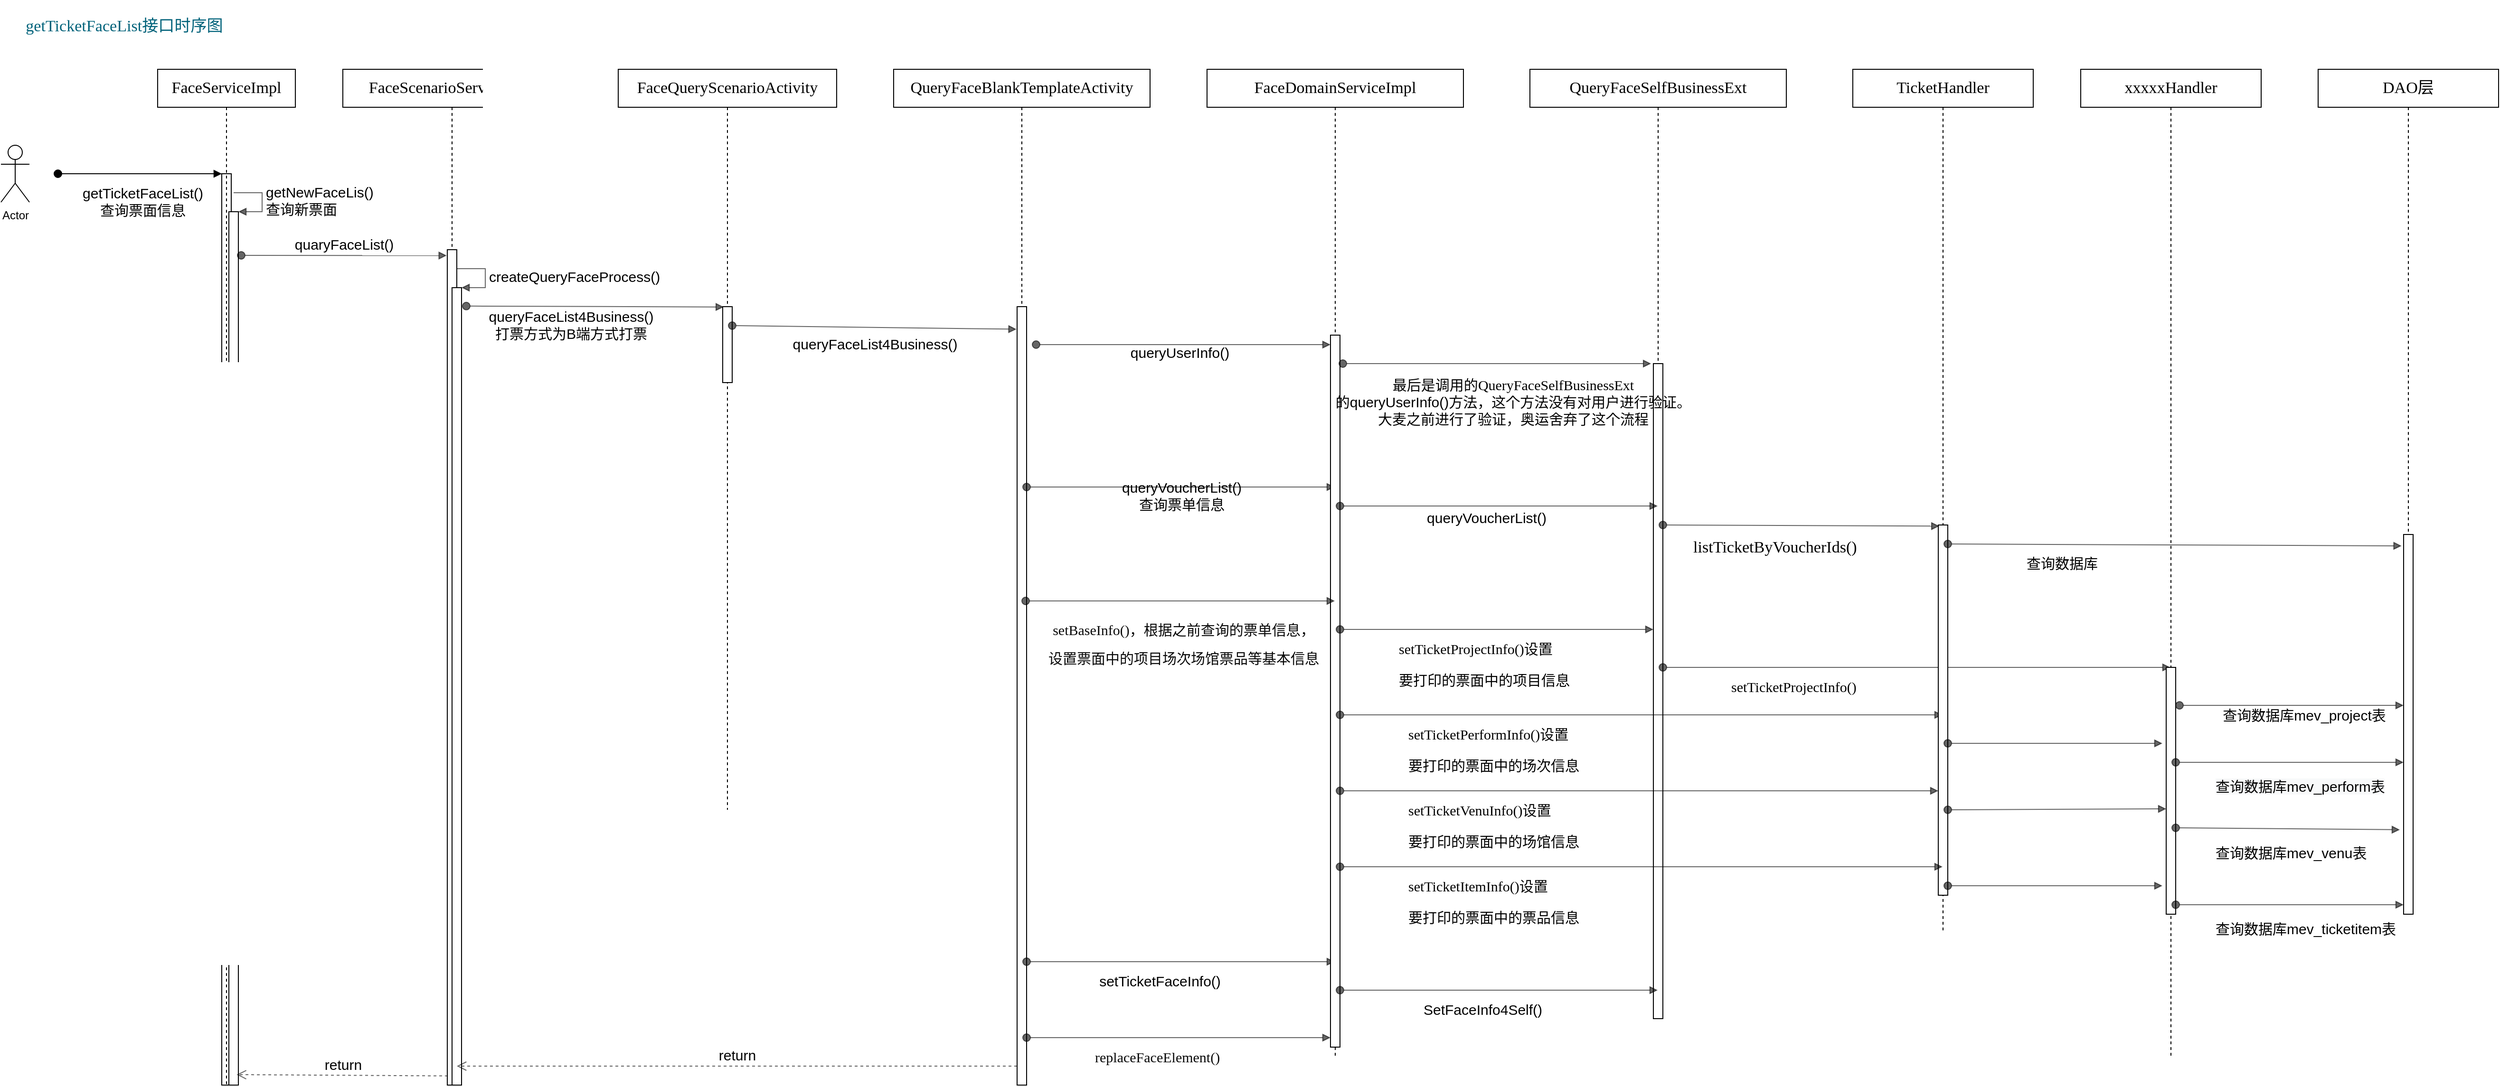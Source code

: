 <mxfile version="14.7.9" type="github">
  <diagram name="Page-1" id="13e1069c-82ec-6db2-03f1-153e76fe0fe0">
    <mxGraphModel dx="2703" dy="1506" grid="1" gridSize="10" guides="1" tooltips="1" connect="1" arrows="1" fold="1" page="1" pageScale="1" pageWidth="1100" pageHeight="850" background="none" math="0" shadow="0">
      <root>
        <mxCell id="0" />
        <mxCell id="1" parent="0" />
        <mxCell id="PlOKgYoFAGByWT701_zQ-2" value="Actor" style="shape=umlActor;verticalLabelPosition=bottom;verticalAlign=top;html=1;" vertex="1" parent="1">
          <mxGeometry x="20" y="170" width="30" height="60" as="geometry" />
        </mxCell>
        <mxCell id="PlOKgYoFAGByWT701_zQ-3" value="" style="html=1;points=[];perimeter=orthogonalPerimeter;" vertex="1" parent="1">
          <mxGeometry x="252.5" y="200" width="10" height="960" as="geometry" />
        </mxCell>
        <mxCell id="PlOKgYoFAGByWT701_zQ-4" value="&lt;font style=&quot;font-size: 15px&quot;&gt;getTicketFaceList()&lt;br&gt;查询票面信息&lt;/font&gt;" style="html=1;verticalAlign=bottom;startArrow=oval;endArrow=block;startSize=8;" edge="1" target="PlOKgYoFAGByWT701_zQ-3" parent="1">
          <mxGeometry x="0.043" y="-50" relative="1" as="geometry">
            <mxPoint x="80" y="200" as="sourcePoint" />
            <mxPoint x="-1" as="offset" />
          </mxGeometry>
        </mxCell>
        <mxCell id="PlOKgYoFAGByWT701_zQ-8" value="&lt;pre style=&quot;background-color: rgb(255 , 255 , 255) ; color: rgb(8 , 8 , 8) ; font-family: &amp;#34;jetbrains mono&amp;#34; ; font-size: 12.8pt&quot;&gt;&lt;pre style=&quot;font-family: &amp;#34;jetbrains mono&amp;#34; ; font-size: 12.8pt&quot;&gt;&lt;pre style=&quot;font-size: 12.8pt ; font-family: &amp;#34;jetbrains mono&amp;#34;&quot;&gt;&lt;span style=&quot;color: rgb(0 , 0 , 0)&quot;&gt;FaceServiceImpl&lt;/span&gt;&lt;/pre&gt;&lt;/pre&gt;&lt;/pre&gt;" style="shape=umlLifeline;perimeter=lifelinePerimeter;whiteSpace=wrap;html=1;container=1;collapsible=0;recursiveResize=0;outlineConnect=0;" vertex="1" parent="1">
          <mxGeometry x="185" y="90" width="145" height="1070" as="geometry" />
        </mxCell>
        <mxCell id="PlOKgYoFAGByWT701_zQ-22" value="" style="html=1;points=[];perimeter=orthogonalPerimeter;" vertex="1" parent="PlOKgYoFAGByWT701_zQ-8">
          <mxGeometry x="75" y="150" width="10" height="920" as="geometry" />
        </mxCell>
        <mxCell id="PlOKgYoFAGByWT701_zQ-23" value="&lt;font style=&quot;font-size: 15px&quot;&gt;getNewFaceLis()&lt;br&gt;查询新票面&lt;/font&gt;" style="edgeStyle=orthogonalEdgeStyle;html=1;align=left;spacingLeft=2;endArrow=block;rounded=0;entryX=1;entryY=0;labelBackgroundColor=none;opacity=60;" edge="1" target="PlOKgYoFAGByWT701_zQ-22" parent="PlOKgYoFAGByWT701_zQ-8">
          <mxGeometry relative="1" as="geometry">
            <mxPoint x="80" y="130" as="sourcePoint" />
            <Array as="points">
              <mxPoint x="110" y="130" />
            </Array>
          </mxGeometry>
        </mxCell>
        <mxCell id="PlOKgYoFAGByWT701_zQ-9" value="&lt;pre style=&quot;background-color: #ffffff ; color: #080808 ; font-family: &amp;#34;jetbrains mono&amp;#34; ; font-size: 12.8pt&quot;&gt;&lt;pre style=&quot;font-family: &amp;#34;jetbrains mono&amp;#34; ; font-size: 12.8pt&quot;&gt;&lt;pre style=&quot;font-family: &amp;#34;jetbrains mono&amp;#34; ; font-size: 12.8pt&quot;&gt;&lt;span style=&quot;color: rgb(0 , 0 , 0)&quot;&gt;FaceScenarioServiceImpl&lt;/span&gt;&lt;/pre&gt;&lt;/pre&gt;&lt;/pre&gt;" style="shape=umlLifeline;perimeter=lifelinePerimeter;whiteSpace=wrap;html=1;container=1;collapsible=0;recursiveResize=0;outlineConnect=0;" vertex="1" parent="1">
          <mxGeometry x="380" y="90" width="230" height="1070" as="geometry" />
        </mxCell>
        <mxCell id="PlOKgYoFAGByWT701_zQ-14" value="" style="html=1;points=[];perimeter=orthogonalPerimeter;" vertex="1" parent="PlOKgYoFAGByWT701_zQ-9">
          <mxGeometry x="110" y="190" width="10" height="880" as="geometry" />
        </mxCell>
        <mxCell id="PlOKgYoFAGByWT701_zQ-29" value="" style="html=1;points=[];perimeter=orthogonalPerimeter;" vertex="1" parent="PlOKgYoFAGByWT701_zQ-9">
          <mxGeometry x="115" y="230" width="10" height="840" as="geometry" />
        </mxCell>
        <mxCell id="PlOKgYoFAGByWT701_zQ-30" value="&lt;font style=&quot;font-size: 15px&quot;&gt;createQueryFaceProcess()&lt;/font&gt;" style="edgeStyle=orthogonalEdgeStyle;html=1;align=left;spacingLeft=2;endArrow=block;rounded=0;entryX=1;entryY=0;labelBackgroundColor=none;opacity=60;" edge="1" target="PlOKgYoFAGByWT701_zQ-29" parent="PlOKgYoFAGByWT701_zQ-9">
          <mxGeometry relative="1" as="geometry">
            <mxPoint x="120" y="210" as="sourcePoint" />
            <Array as="points">
              <mxPoint x="150" y="210" />
            </Array>
          </mxGeometry>
        </mxCell>
        <mxCell id="PlOKgYoFAGByWT701_zQ-32" value="&lt;font style=&quot;font-size: 15px&quot;&gt;queryFaceList4Business()&lt;br&gt;打票方式为B端方式打票&lt;br&gt;&lt;/font&gt;" style="html=1;verticalAlign=bottom;startArrow=oval;startFill=1;endArrow=block;startSize=8;labelBackgroundColor=none;opacity=60;entryX=0.483;entryY=0.321;entryDx=0;entryDy=0;entryPerimeter=0;" edge="1" parent="PlOKgYoFAGByWT701_zQ-9" target="PlOKgYoFAGByWT701_zQ-11">
          <mxGeometry x="-0.187" y="-40" width="60" relative="1" as="geometry">
            <mxPoint x="130" y="249.41" as="sourcePoint" />
            <mxPoint x="190" y="249.41" as="targetPoint" />
            <mxPoint as="offset" />
          </mxGeometry>
        </mxCell>
        <mxCell id="PlOKgYoFAGByWT701_zQ-10" value="&lt;pre style=&quot;background-color: #ffffff ; color: #080808 ; font-family: &amp;#34;jetbrains mono&amp;#34; ; font-size: 12.8pt&quot;&gt;&lt;pre style=&quot;font-family: &amp;#34;jetbrains mono&amp;#34; ; font-size: 12.8pt&quot;&gt;&lt;span style=&quot;color: #000000&quot;&gt;QueryFaceBlankTemplateActivity&lt;/span&gt;&lt;/pre&gt;&lt;/pre&gt;" style="shape=umlLifeline;perimeter=lifelinePerimeter;whiteSpace=wrap;html=1;container=1;collapsible=0;recursiveResize=0;outlineConnect=0;" vertex="1" parent="1">
          <mxGeometry x="960" y="90" width="270" height="1070" as="geometry" />
        </mxCell>
        <mxCell id="PlOKgYoFAGByWT701_zQ-20" value="" style="html=1;points=[];perimeter=orthogonalPerimeter;" vertex="1" parent="PlOKgYoFAGByWT701_zQ-10">
          <mxGeometry x="130" y="250" width="10" height="820" as="geometry" />
        </mxCell>
        <mxCell id="PlOKgYoFAGByWT701_zQ-50" value="&lt;font style=&quot;font-size: 15px&quot;&gt;queryVoucherList()&lt;br&gt;&lt;/font&gt;&lt;span style=&quot;font-size: 15px&quot;&gt;查询票单信息&lt;/span&gt;" style="html=1;verticalAlign=bottom;startArrow=oval;startFill=1;endArrow=block;startSize=8;labelBackgroundColor=none;opacity=60;" edge="1" parent="PlOKgYoFAGByWT701_zQ-10" target="PlOKgYoFAGByWT701_zQ-39">
          <mxGeometry x="0.001" y="-30" width="60" relative="1" as="geometry">
            <mxPoint x="140" y="440" as="sourcePoint" />
            <mxPoint x="200" y="440" as="targetPoint" />
            <mxPoint as="offset" />
          </mxGeometry>
        </mxCell>
        <mxCell id="PlOKgYoFAGByWT701_zQ-98" value="" style="html=1;verticalAlign=bottom;startArrow=oval;startFill=1;endArrow=block;startSize=8;labelBackgroundColor=none;fontSize=15;fontColor=#000000;opacity=60;" edge="1" parent="PlOKgYoFAGByWT701_zQ-10" target="PlOKgYoFAGByWT701_zQ-39">
          <mxGeometry width="60" relative="1" as="geometry">
            <mxPoint x="140" y="940" as="sourcePoint" />
            <mxPoint x="210" y="940" as="targetPoint" />
          </mxGeometry>
        </mxCell>
        <mxCell id="PlOKgYoFAGByWT701_zQ-105" value="return" style="html=1;verticalAlign=bottom;endArrow=open;dashed=1;endSize=8;labelBackgroundColor=none;fontSize=15;fontColor=#000000;opacity=60;" edge="1" parent="PlOKgYoFAGByWT701_zQ-10">
          <mxGeometry relative="1" as="geometry">
            <mxPoint x="130" y="1050" as="sourcePoint" />
            <mxPoint x="-460" y="1050" as="targetPoint" />
          </mxGeometry>
        </mxCell>
        <mxCell id="PlOKgYoFAGByWT701_zQ-12" value="&lt;pre style=&quot;background-color: #ffffff ; color: #080808 ; font-family: &amp;#34;jetbrains mono&amp;#34; ; font-size: 12.8pt&quot;&gt;&lt;span style=&quot;color: #00627a&quot;&gt;getTicketFaceList接口时序图&lt;/span&gt;&lt;/pre&gt;" style="text;html=1;strokeColor=none;fillColor=none;align=center;verticalAlign=middle;whiteSpace=wrap;rounded=0;" vertex="1" parent="1">
          <mxGeometry x="20" y="30" width="260" height="30" as="geometry" />
        </mxCell>
        <mxCell id="PlOKgYoFAGByWT701_zQ-27" value="&lt;font style=&quot;font-size: 15px&quot;&gt;quaryFaceList()&lt;/font&gt;" style="html=1;verticalAlign=bottom;startArrow=oval;startFill=1;endArrow=block;startSize=8;labelBackgroundColor=none;opacity=60;entryX=-0.065;entryY=0.007;entryDx=0;entryDy=0;entryPerimeter=0;" edge="1" parent="1" target="PlOKgYoFAGByWT701_zQ-14">
          <mxGeometry width="60" relative="1" as="geometry">
            <mxPoint x="273" y="286" as="sourcePoint" />
            <mxPoint x="480" y="280" as="targetPoint" />
          </mxGeometry>
        </mxCell>
        <mxCell id="PlOKgYoFAGByWT701_zQ-11" value="&lt;pre style=&quot;background-color: #ffffff ; color: #080808 ; font-family: &amp;#34;jetbrains mono&amp;#34; ; font-size: 12.8pt&quot;&gt;&lt;pre style=&quot;font-family: &amp;#34;jetbrains mono&amp;#34; ; font-size: 12.8pt&quot;&gt;&lt;span style=&quot;color: #000000&quot;&gt;FaceQueryScenarioActivity&lt;/span&gt;&lt;/pre&gt;&lt;/pre&gt;" style="shape=umlLifeline;perimeter=lifelinePerimeter;whiteSpace=wrap;html=1;container=1;collapsible=0;recursiveResize=0;outlineConnect=0;" vertex="1" parent="1">
          <mxGeometry x="670" y="90" width="230" height="780" as="geometry" />
        </mxCell>
        <mxCell id="PlOKgYoFAGByWT701_zQ-18" value="" style="html=1;points=[];perimeter=orthogonalPerimeter;" vertex="1" parent="PlOKgYoFAGByWT701_zQ-11">
          <mxGeometry x="110" y="250" width="10" height="80" as="geometry" />
        </mxCell>
        <mxCell id="PlOKgYoFAGByWT701_zQ-33" value="&lt;span style=&quot;font-size: 15px&quot;&gt;queryFaceList4Business()&lt;/span&gt;&lt;br style=&quot;font-size: 15px&quot;&gt;" style="html=1;verticalAlign=bottom;startArrow=oval;startFill=1;endArrow=block;startSize=8;labelBackgroundColor=none;opacity=60;entryX=-0.065;entryY=0.029;entryDx=0;entryDy=0;entryPerimeter=0;" edge="1" parent="PlOKgYoFAGByWT701_zQ-11" target="PlOKgYoFAGByWT701_zQ-20">
          <mxGeometry x="0.004" y="-29" width="60" relative="1" as="geometry">
            <mxPoint x="120" y="270" as="sourcePoint" />
            <mxPoint x="180" y="270" as="targetPoint" />
            <mxPoint as="offset" />
          </mxGeometry>
        </mxCell>
        <mxCell id="PlOKgYoFAGByWT701_zQ-34" value="&lt;pre style=&quot;background-color: #ffffff ; color: #080808 ; font-family: &amp;#34;jetbrains mono&amp;#34; ; font-size: 12.8pt&quot;&gt;&lt;pre style=&quot;font-family: &amp;#34;jetbrains mono&amp;#34; ; font-size: 12.8pt&quot;&gt;&lt;pre style=&quot;font-family: &amp;#34;jetbrains mono&amp;#34; ; font-size: 12.8pt&quot;&gt;&lt;span style=&quot;color: #000000&quot;&gt;QueryFaceSelfBusinessExt&lt;/span&gt;&lt;/pre&gt;&lt;/pre&gt;&lt;/pre&gt;" style="shape=umlLifeline;perimeter=lifelinePerimeter;whiteSpace=wrap;html=1;container=1;collapsible=0;recursiveResize=0;outlineConnect=0;" vertex="1" parent="1">
          <mxGeometry x="1630" y="90" width="270" height="1000" as="geometry" />
        </mxCell>
        <mxCell id="PlOKgYoFAGByWT701_zQ-35" value="" style="html=1;points=[];perimeter=orthogonalPerimeter;" vertex="1" parent="PlOKgYoFAGByWT701_zQ-34">
          <mxGeometry x="130" y="310" width="10" height="690" as="geometry" />
        </mxCell>
        <mxCell id="PlOKgYoFAGByWT701_zQ-78" value="" style="html=1;verticalAlign=bottom;startArrow=oval;startFill=1;endArrow=block;startSize=8;labelBackgroundColor=none;opacity=60;" edge="1" parent="PlOKgYoFAGByWT701_zQ-34" target="PlOKgYoFAGByWT701_zQ-76">
          <mxGeometry width="60" relative="1" as="geometry">
            <mxPoint x="140" y="630" as="sourcePoint" />
            <mxPoint x="200" y="630" as="targetPoint" />
          </mxGeometry>
        </mxCell>
        <mxCell id="PlOKgYoFAGByWT701_zQ-39" value="&lt;pre style=&quot;background-color: #ffffff ; color: #080808 ; font-family: &amp;quot;jetbrains mono&amp;quot; ; font-size: 12.8pt&quot;&gt;&lt;span style=&quot;color: #000000&quot;&gt;FaceDomainServiceImpl&lt;/span&gt;&lt;/pre&gt;" style="shape=umlLifeline;perimeter=lifelinePerimeter;whiteSpace=wrap;html=1;container=1;collapsible=0;recursiveResize=0;outlineConnect=0;" vertex="1" parent="1">
          <mxGeometry x="1290" y="90" width="270" height="1040" as="geometry" />
        </mxCell>
        <mxCell id="PlOKgYoFAGByWT701_zQ-40" value="" style="html=1;points=[];perimeter=orthogonalPerimeter;" vertex="1" parent="PlOKgYoFAGByWT701_zQ-39">
          <mxGeometry x="130" y="280" width="10" height="750" as="geometry" />
        </mxCell>
        <mxCell id="PlOKgYoFAGByWT701_zQ-52" value="" style="html=1;verticalAlign=bottom;startArrow=oval;startFill=1;endArrow=block;startSize=8;labelBackgroundColor=none;opacity=60;" edge="1" parent="PlOKgYoFAGByWT701_zQ-39" target="PlOKgYoFAGByWT701_zQ-34">
          <mxGeometry width="60" relative="1" as="geometry">
            <mxPoint x="140" y="460" as="sourcePoint" />
            <mxPoint x="200" y="460" as="targetPoint" />
          </mxGeometry>
        </mxCell>
        <mxCell id="PlOKgYoFAGByWT701_zQ-53" value="&lt;span style=&quot;font-size: 15px;&quot;&gt;queryVoucherList()&lt;br&gt;&lt;br&gt;&lt;/span&gt;" style="edgeLabel;html=1;align=center;verticalAlign=middle;resizable=0;points=[];labelBackgroundColor=none;" vertex="1" connectable="0" parent="PlOKgYoFAGByWT701_zQ-52">
          <mxGeometry x="-0.006" y="-4" relative="1" as="geometry">
            <mxPoint x="-12" y="17" as="offset" />
          </mxGeometry>
        </mxCell>
        <mxCell id="PlOKgYoFAGByWT701_zQ-84" value="" style="html=1;verticalAlign=bottom;startArrow=oval;startFill=1;endArrow=block;startSize=8;labelBackgroundColor=none;fontSize=15;fontColor=#000000;opacity=60;" edge="1" parent="PlOKgYoFAGByWT701_zQ-39" target="PlOKgYoFAGByWT701_zQ-54">
          <mxGeometry width="60" relative="1" as="geometry">
            <mxPoint x="140" y="680" as="sourcePoint" />
            <mxPoint x="200" y="680" as="targetPoint" />
          </mxGeometry>
        </mxCell>
        <mxCell id="PlOKgYoFAGByWT701_zQ-85" value="" style="html=1;verticalAlign=bottom;startArrow=oval;startFill=1;endArrow=block;startSize=8;labelBackgroundColor=none;fontSize=15;fontColor=#000000;opacity=60;" edge="1" parent="PlOKgYoFAGByWT701_zQ-39" target="PlOKgYoFAGByWT701_zQ-55">
          <mxGeometry width="60" relative="1" as="geometry">
            <mxPoint x="140" y="760" as="sourcePoint" />
            <mxPoint x="760" y="770" as="targetPoint" />
            <Array as="points" />
          </mxGeometry>
        </mxCell>
        <mxCell id="PlOKgYoFAGByWT701_zQ-43" value="&lt;font style=&quot;font-size: 15px&quot;&gt;queryUserInfo()&lt;/font&gt;" style="html=1;verticalAlign=bottom;startArrow=oval;startFill=1;endArrow=block;startSize=8;labelBackgroundColor=none;opacity=60;" edge="1" parent="1">
          <mxGeometry x="-0.032" y="-20" width="60" relative="1" as="geometry">
            <mxPoint x="1110" y="380" as="sourcePoint" />
            <mxPoint x="1420" y="380" as="targetPoint" />
            <mxPoint x="1" as="offset" />
          </mxGeometry>
        </mxCell>
        <mxCell id="PlOKgYoFAGByWT701_zQ-44" value="" style="html=1;verticalAlign=bottom;startArrow=oval;startFill=1;endArrow=block;startSize=8;labelBackgroundColor=none;opacity=60;entryX=-0.241;entryY=0;entryDx=0;entryDy=0;entryPerimeter=0;" edge="1" parent="1" target="PlOKgYoFAGByWT701_zQ-35">
          <mxGeometry width="60" relative="1" as="geometry">
            <mxPoint x="1433" y="400" as="sourcePoint" />
            <mxPoint x="1750" y="400" as="targetPoint" />
          </mxGeometry>
        </mxCell>
        <mxCell id="PlOKgYoFAGByWT701_zQ-45" value="&lt;span style=&quot;font-size: 15px;&quot;&gt;最后是调用的&lt;/span&gt;&lt;font style=&quot;font-size: 15px&quot;&gt;&lt;span style=&quot;font-family: &amp;quot;jetbrains mono&amp;quot;&quot;&gt;QueryFaceSelfBusinessExt&lt;br&gt;的&lt;/span&gt;&lt;span style=&quot;&quot;&gt;q&lt;/span&gt;&lt;/font&gt;&lt;span style=&quot;font-size: 15px;&quot;&gt;ueryUserInfo()方法，这个方法没有对用户进行验证。&lt;br&gt;大麦之前进行了验证，奥运舍弃了这个流程&lt;/span&gt;" style="edgeLabel;html=1;align=center;verticalAlign=middle;resizable=0;points=[];labelBackgroundColor=none;" vertex="1" connectable="0" parent="PlOKgYoFAGByWT701_zQ-44">
          <mxGeometry x="0.075" y="2" relative="1" as="geometry">
            <mxPoint x="4" y="42" as="offset" />
          </mxGeometry>
        </mxCell>
        <mxCell id="PlOKgYoFAGByWT701_zQ-54" value="&lt;pre style=&quot;background-color: rgb(255 , 255 , 255) ; font-family: &amp;#34;jetbrains mono&amp;#34; ; font-size: 12.8pt&quot;&gt;&lt;pre style=&quot;font-family: &amp;#34;jetbrains mono&amp;#34; ; font-size: 12.8pt&quot;&gt;&lt;pre style=&quot;font-family: &amp;#34;jetbrains mono&amp;#34; ; font-size: 12.8pt&quot;&gt;TicketHandler&lt;/pre&gt;&lt;/pre&gt;&lt;/pre&gt;" style="shape=umlLifeline;perimeter=lifelinePerimeter;whiteSpace=wrap;html=1;container=1;collapsible=0;recursiveResize=0;outlineConnect=0;" vertex="1" parent="1">
          <mxGeometry x="1970" y="90" width="190" height="910" as="geometry" />
        </mxCell>
        <mxCell id="PlOKgYoFAGByWT701_zQ-55" value="" style="html=1;points=[];perimeter=orthogonalPerimeter;" vertex="1" parent="PlOKgYoFAGByWT701_zQ-54">
          <mxGeometry x="90" y="480" width="10" height="390" as="geometry" />
        </mxCell>
        <mxCell id="PlOKgYoFAGByWT701_zQ-89" value="" style="html=1;verticalAlign=bottom;startArrow=oval;startFill=1;endArrow=block;startSize=8;labelBackgroundColor=none;fontSize=15;fontColor=#000000;opacity=60;" edge="1" parent="PlOKgYoFAGByWT701_zQ-54">
          <mxGeometry width="60" relative="1" as="geometry">
            <mxPoint x="100" y="710" as="sourcePoint" />
            <mxPoint x="326" y="710" as="targetPoint" />
          </mxGeometry>
        </mxCell>
        <mxCell id="PlOKgYoFAGByWT701_zQ-91" value="" style="html=1;verticalAlign=bottom;startArrow=oval;startFill=1;endArrow=block;startSize=8;labelBackgroundColor=none;fontSize=15;fontColor=#000000;opacity=60;" edge="1" parent="PlOKgYoFAGByWT701_zQ-54">
          <mxGeometry width="60" relative="1" as="geometry">
            <mxPoint x="100" y="860" as="sourcePoint" />
            <mxPoint x="326" y="860" as="targetPoint" />
          </mxGeometry>
        </mxCell>
        <mxCell id="PlOKgYoFAGByWT701_zQ-56" value="" style="html=1;verticalAlign=bottom;startArrow=oval;startFill=1;endArrow=block;startSize=8;labelBackgroundColor=none;opacity=60;entryX=0.112;entryY=0.003;entryDx=0;entryDy=0;entryPerimeter=0;" edge="1" parent="1" target="PlOKgYoFAGByWT701_zQ-55">
          <mxGeometry width="60" relative="1" as="geometry">
            <mxPoint x="1770" y="570" as="sourcePoint" />
            <mxPoint x="2040" y="570" as="targetPoint" />
          </mxGeometry>
        </mxCell>
        <mxCell id="PlOKgYoFAGByWT701_zQ-60" value="&lt;pre style=&quot;background-color: rgb(255 , 255 , 255) ; font-family: &amp;#34;jetbrains mono&amp;#34;&quot;&gt;&lt;pre style=&quot;font-family: &amp;#34;jetbrains mono&amp;#34; ; font-size: 12.8pt&quot;&gt;&lt;pre style=&quot;font-family: &amp;#34;jetbrains mono&amp;#34; ; font-size: 12.8pt&quot;&gt;&lt;pre style=&quot;font-family: &amp;#34;jetbrains mono&amp;#34; ; font-size: 12.8pt&quot;&gt;listTicketByVoucherIds()&lt;/pre&gt;&lt;/pre&gt;&lt;/pre&gt;&lt;/pre&gt;" style="text;whiteSpace=wrap;html=1;" vertex="1" parent="1">
          <mxGeometry x="1800" y="560" width="280" height="50" as="geometry" />
        </mxCell>
        <mxCell id="PlOKgYoFAGByWT701_zQ-62" value="&lt;pre style=&quot;background-color: rgb(255 , 255 , 255) ; font-family: &amp;#34;jetbrains mono&amp;#34; ; font-size: 12.8pt&quot;&gt;&lt;pre style=&quot;font-family: &amp;#34;jetbrains mono&amp;#34; ; font-size: 12.8pt&quot;&gt;&lt;pre style=&quot;font-family: &amp;#34;jetbrains mono&amp;#34; ; font-size: 12.8pt&quot;&gt;&lt;pre style=&quot;font-family: &amp;#34;jetbrains mono&amp;#34; ; font-size: 12.8pt&quot;&gt;DAO层&lt;/pre&gt;&lt;/pre&gt;&lt;/pre&gt;&lt;/pre&gt;" style="shape=umlLifeline;perimeter=lifelinePerimeter;whiteSpace=wrap;html=1;container=1;collapsible=0;recursiveResize=0;outlineConnect=0;" vertex="1" parent="1">
          <mxGeometry x="2460" y="90" width="190" height="890" as="geometry" />
        </mxCell>
        <mxCell id="PlOKgYoFAGByWT701_zQ-63" value="" style="html=1;points=[];perimeter=orthogonalPerimeter;" vertex="1" parent="PlOKgYoFAGByWT701_zQ-62">
          <mxGeometry x="90" y="490" width="10" height="400" as="geometry" />
        </mxCell>
        <mxCell id="PlOKgYoFAGByWT701_zQ-66" value="" style="html=1;verticalAlign=bottom;startArrow=oval;startFill=1;endArrow=block;startSize=8;labelBackgroundColor=none;opacity=60;entryX=-0.217;entryY=0.03;entryDx=0;entryDy=0;entryPerimeter=0;" edge="1" parent="1" target="PlOKgYoFAGByWT701_zQ-63">
          <mxGeometry width="60" relative="1" as="geometry">
            <mxPoint x="2070" y="590" as="sourcePoint" />
            <mxPoint x="2510" y="593" as="targetPoint" />
          </mxGeometry>
        </mxCell>
        <mxCell id="PlOKgYoFAGByWT701_zQ-67" value="&lt;font style=&quot;font-size: 15px&quot;&gt;查询数据库&lt;/font&gt;" style="text;html=1;align=center;verticalAlign=middle;resizable=0;points=[];autosize=1;strokeColor=none;" vertex="1" parent="1">
          <mxGeometry x="2145" y="600" width="90" height="20" as="geometry" />
        </mxCell>
        <mxCell id="PlOKgYoFAGByWT701_zQ-73" value="&lt;pre style=&quot;background-color: rgb(255 , 255 , 255) ; color: rgb(8 , 8 , 8) ; font-family: &amp;#34;jetbrains mono&amp;#34;&quot;&gt;&lt;font style=&quot;font-size: 15px&quot;&gt;setBaseInfo()，根据之前查询的票单信息，&lt;/font&gt;&lt;/pre&gt;&lt;pre style=&quot;background-color: rgb(255 , 255 , 255) ; color: rgb(8 , 8 , 8) ; font-family: &amp;#34;jetbrains mono&amp;#34;&quot;&gt;&lt;font style=&quot;font-size: 15px&quot;&gt;设置票面中的项目场次场馆票品等基本信息&lt;/font&gt;&lt;/pre&gt;" style="text;html=1;align=center;verticalAlign=middle;resizable=0;points=[];autosize=1;strokeColor=none;" vertex="1" parent="1">
          <mxGeometry x="1115" y="660" width="300" height="70" as="geometry" />
        </mxCell>
        <mxCell id="PlOKgYoFAGByWT701_zQ-70" value="" style="html=1;verticalAlign=bottom;startArrow=oval;startFill=1;endArrow=block;startSize=8;labelBackgroundColor=none;opacity=60;" edge="1" parent="1" target="PlOKgYoFAGByWT701_zQ-39">
          <mxGeometry x="-0.014" y="20" width="60" relative="1" as="geometry">
            <mxPoint x="1099" y="650" as="sourcePoint" />
            <mxPoint x="1160" y="740" as="targetPoint" />
            <Array as="points">
              <mxPoint x="1220" y="650" />
            </Array>
            <mxPoint as="offset" />
          </mxGeometry>
        </mxCell>
        <mxCell id="PlOKgYoFAGByWT701_zQ-74" value="" style="html=1;verticalAlign=bottom;startArrow=oval;startFill=1;endArrow=block;startSize=8;labelBackgroundColor=none;opacity=60;" edge="1" parent="1" target="PlOKgYoFAGByWT701_zQ-35">
          <mxGeometry width="60" relative="1" as="geometry">
            <mxPoint x="1430" y="680" as="sourcePoint" />
            <mxPoint x="1490" y="760" as="targetPoint" />
            <Array as="points">
              <mxPoint x="1620" y="680" />
            </Array>
          </mxGeometry>
        </mxCell>
        <mxCell id="PlOKgYoFAGByWT701_zQ-75" value="&lt;pre style=&quot;background-color: rgb(255 , 255 , 255) ; font-family: &amp;#34;jetbrains mono&amp;#34; ; font-size: 15px&quot;&gt;&lt;span style=&quot;font-size: 15px&quot;&gt;setTicketProjectInfo()设置&lt;/span&gt;&lt;/pre&gt;&lt;pre style=&quot;background-color: rgb(255 , 255 , 255) ; font-family: &amp;#34;jetbrains mono&amp;#34; ; font-size: 15px&quot;&gt;&lt;span style=&quot;font-size: 15px&quot;&gt;要打印的票面中的项目信息&lt;/span&gt;&lt;/pre&gt;" style="text;whiteSpace=wrap;html=1;fontSize=15;" vertex="1" parent="1">
          <mxGeometry x="1490" y="670" width="190" height="80" as="geometry" />
        </mxCell>
        <mxCell id="PlOKgYoFAGByWT701_zQ-76" value="&lt;pre style=&quot;background-color: rgb(255 , 255 , 255) ; font-family: &amp;#34;jetbrains mono&amp;#34; ; font-size: 12.8pt&quot;&gt;&lt;pre style=&quot;font-family: &amp;#34;jetbrains mono&amp;#34; ; font-size: 12.8pt&quot;&gt;&lt;pre style=&quot;font-family: &amp;#34;jetbrains mono&amp;#34; ; font-size: 12.8pt&quot;&gt;xxxxxHandler&lt;/pre&gt;&lt;/pre&gt;&lt;/pre&gt;" style="shape=umlLifeline;perimeter=lifelinePerimeter;whiteSpace=wrap;html=1;container=1;collapsible=0;recursiveResize=0;outlineConnect=0;" vertex="1" parent="1">
          <mxGeometry x="2210" y="90" width="190" height="1040" as="geometry" />
        </mxCell>
        <mxCell id="PlOKgYoFAGByWT701_zQ-77" value="" style="html=1;points=[];perimeter=orthogonalPerimeter;" vertex="1" parent="PlOKgYoFAGByWT701_zQ-76">
          <mxGeometry x="90" y="630" width="10" height="260" as="geometry" />
        </mxCell>
        <mxCell id="PlOKgYoFAGByWT701_zQ-80" value="" style="html=1;verticalAlign=bottom;startArrow=oval;startFill=1;endArrow=block;startSize=8;labelBackgroundColor=none;fontSize=15;fontColor=#000000;opacity=60;" edge="1" parent="PlOKgYoFAGByWT701_zQ-76">
          <mxGeometry width="60" relative="1" as="geometry">
            <mxPoint x="104" y="670" as="sourcePoint" />
            <mxPoint x="340" y="670" as="targetPoint" />
            <Array as="points">
              <mxPoint x="260" y="670" />
            </Array>
          </mxGeometry>
        </mxCell>
        <mxCell id="PlOKgYoFAGByWT701_zQ-92" value="" style="html=1;verticalAlign=bottom;startArrow=oval;startFill=1;endArrow=block;startSize=8;labelBackgroundColor=none;fontSize=15;fontColor=#000000;opacity=60;" edge="1" parent="PlOKgYoFAGByWT701_zQ-76">
          <mxGeometry width="60" relative="1" as="geometry">
            <mxPoint x="100" y="730" as="sourcePoint" />
            <mxPoint x="340" y="730" as="targetPoint" />
          </mxGeometry>
        </mxCell>
        <mxCell id="PlOKgYoFAGByWT701_zQ-94" value="" style="html=1;verticalAlign=bottom;startArrow=oval;startFill=1;endArrow=block;startSize=8;labelBackgroundColor=none;fontSize=15;fontColor=#000000;opacity=60;" edge="1" parent="PlOKgYoFAGByWT701_zQ-76">
          <mxGeometry width="60" relative="1" as="geometry">
            <mxPoint x="100" y="880" as="sourcePoint" />
            <mxPoint x="340" y="880" as="targetPoint" />
          </mxGeometry>
        </mxCell>
        <mxCell id="PlOKgYoFAGByWT701_zQ-79" value="&lt;pre style=&quot;background-color: rgb(255, 255, 255); font-family: &amp;quot;jetbrains mono&amp;quot;; font-size: 15px;&quot;&gt;&lt;span style=&quot;font-size: 15px;&quot;&gt;setTicketProjectInfo()&lt;/span&gt;&lt;/pre&gt;" style="text;whiteSpace=wrap;html=1;fontSize=15;" vertex="1" parent="1">
          <mxGeometry x="1840" y="710" width="180" height="60" as="geometry" />
        </mxCell>
        <mxCell id="PlOKgYoFAGByWT701_zQ-81" value="&lt;font style=&quot;font-size: 15px&quot;&gt;查询数据库mev_project表&lt;/font&gt;" style="text;html=1;align=center;verticalAlign=middle;resizable=0;points=[];autosize=1;strokeColor=none;" vertex="1" parent="1">
          <mxGeometry x="2350" y="760" width="190" height="20" as="geometry" />
        </mxCell>
        <mxCell id="PlOKgYoFAGByWT701_zQ-82" value="&lt;pre style=&quot;background-color: rgb(255 , 255 , 255) ; font-family: &amp;#34;jetbrains mono&amp;#34; ; font-size: 15px&quot;&gt;&lt;span style=&quot;font-size: 15px&quot;&gt;setTicketPerformInfo()&lt;/span&gt;设置&lt;/pre&gt;&lt;pre style=&quot;background-color: rgb(255 , 255 , 255) ; font-family: &amp;#34;jetbrains mono&amp;#34;&quot;&gt;要打印的票面中的场次信息&lt;/pre&gt;" style="text;whiteSpace=wrap;html=1;fontSize=15;" vertex="1" parent="1">
          <mxGeometry x="1500" y="760" width="180" height="60" as="geometry" />
        </mxCell>
        <mxCell id="PlOKgYoFAGByWT701_zQ-86" value="&lt;pre style=&quot;color: rgb(0 , 0 , 0) ; font-size: 15px ; font-style: normal ; font-weight: 400 ; letter-spacing: normal ; text-align: left ; text-indent: 0px ; text-transform: none ; word-spacing: 0px ; background-color: rgb(255 , 255 , 255) ; font-family: &amp;#34;jetbrains mono&amp;#34;&quot;&gt;&lt;span style=&quot;font-size: 15px&quot;&gt;setTicketVenuInfo()设置&lt;/span&gt;&lt;/pre&gt;&lt;pre style=&quot;color: rgb(0 , 0 , 0) ; font-size: 15px ; font-style: normal ; font-weight: 400 ; letter-spacing: normal ; text-align: left ; text-indent: 0px ; text-transform: none ; word-spacing: 0px ; background-color: rgb(255 , 255 , 255) ; font-family: &amp;#34;jetbrains mono&amp;#34;&quot;&gt;&lt;span style=&quot;font-size: 15px&quot;&gt;要打印的票面中的场馆信息&lt;/span&gt;&lt;/pre&gt;" style="text;whiteSpace=wrap;html=1;fontSize=15;fontColor=#000000;" vertex="1" parent="1">
          <mxGeometry x="1500" y="840" width="210" height="100" as="geometry" />
        </mxCell>
        <mxCell id="PlOKgYoFAGByWT701_zQ-87" value="" style="html=1;verticalAlign=bottom;startArrow=oval;startFill=1;endArrow=block;startSize=8;labelBackgroundColor=none;fontSize=15;fontColor=#000000;opacity=60;" edge="1" parent="1" target="PlOKgYoFAGByWT701_zQ-54">
          <mxGeometry width="60" relative="1" as="geometry">
            <mxPoint x="1430" y="930" as="sourcePoint" />
            <mxPoint x="1490" y="920" as="targetPoint" />
            <Array as="points">
              <mxPoint x="1470" y="930" />
            </Array>
          </mxGeometry>
        </mxCell>
        <mxCell id="PlOKgYoFAGByWT701_zQ-88" value="&lt;pre style=&quot;color: rgb(0 , 0 , 0) ; font-size: 15px ; font-style: normal ; font-weight: 400 ; letter-spacing: normal ; text-align: left ; text-indent: 0px ; text-transform: none ; word-spacing: 0px ; background-color: rgb(255 , 255 , 255) ; font-family: &amp;#34;jetbrains mono&amp;#34;&quot;&gt;&lt;span style=&quot;font-size: 15px&quot;&gt;setTicketItemInfo()设置&lt;/span&gt;&lt;/pre&gt;&lt;pre style=&quot;color: rgb(0 , 0 , 0) ; font-size: 15px ; font-style: normal ; font-weight: 400 ; letter-spacing: normal ; text-align: left ; text-indent: 0px ; text-transform: none ; word-spacing: 0px ; background-color: rgb(255 , 255 , 255) ; font-family: &amp;#34;jetbrains mono&amp;#34;&quot;&gt;&lt;span style=&quot;font-size: 15px&quot;&gt;要打印的票面中的票品信息&lt;/span&gt;&lt;/pre&gt;" style="text;whiteSpace=wrap;html=1;fontSize=15;fontColor=#000000;" vertex="1" parent="1">
          <mxGeometry x="1500" y="920" width="210" height="100" as="geometry" />
        </mxCell>
        <mxCell id="PlOKgYoFAGByWT701_zQ-90" value="" style="html=1;verticalAlign=bottom;startArrow=oval;startFill=1;endArrow=block;startSize=8;labelBackgroundColor=none;fontSize=15;fontColor=#000000;opacity=60;" edge="1" parent="1">
          <mxGeometry width="60" relative="1" as="geometry">
            <mxPoint x="2070" y="870" as="sourcePoint" />
            <mxPoint x="2300" y="869" as="targetPoint" />
          </mxGeometry>
        </mxCell>
        <mxCell id="PlOKgYoFAGByWT701_zQ-93" value="" style="html=1;verticalAlign=bottom;startArrow=oval;startFill=1;endArrow=block;startSize=8;labelBackgroundColor=none;fontSize=15;fontColor=#000000;opacity=60;" edge="1" parent="1">
          <mxGeometry width="60" relative="1" as="geometry">
            <mxPoint x="2310" y="889" as="sourcePoint" />
            <mxPoint x="2546" y="891" as="targetPoint" />
          </mxGeometry>
        </mxCell>
        <mxCell id="PlOKgYoFAGByWT701_zQ-95" value="&lt;span style=&quot;color: rgb(0 , 0 , 0) ; font-family: &amp;#34;helvetica&amp;#34; ; font-size: 15px ; font-style: normal ; font-weight: 400 ; letter-spacing: normal ; text-align: center ; text-indent: 0px ; text-transform: none ; word-spacing: 0px ; background-color: rgb(248 , 249 , 250) ; display: inline ; float: none&quot;&gt;查询数据库mev_perform表&lt;/span&gt;" style="text;whiteSpace=wrap;html=1;fontSize=15;fontColor=#000000;" vertex="1" parent="1">
          <mxGeometry x="2350" y="830" width="200" height="30" as="geometry" />
        </mxCell>
        <mxCell id="PlOKgYoFAGByWT701_zQ-96" value="&lt;span style=&quot;font-family: &amp;#34;helvetica&amp;#34; ; text-align: center&quot;&gt;查询数据库mev_venu表&lt;/span&gt;" style="text;whiteSpace=wrap;html=1;fontSize=15;fontColor=#000000;" vertex="1" parent="1">
          <mxGeometry x="2350" y="900" width="200" height="30" as="geometry" />
        </mxCell>
        <mxCell id="PlOKgYoFAGByWT701_zQ-97" value="&lt;span style=&quot;font-family: &amp;#34;helvetica&amp;#34; ; text-align: center&quot;&gt;查询数据库mev_ticketitem表&lt;/span&gt;" style="text;whiteSpace=wrap;html=1;fontSize=15;fontColor=#000000;" vertex="1" parent="1">
          <mxGeometry x="2350" y="980" width="200" height="30" as="geometry" />
        </mxCell>
        <mxCell id="PlOKgYoFAGByWT701_zQ-99" value="setTicketFaceInfo()" style="text;html=1;align=center;verticalAlign=middle;resizable=0;points=[];autosize=1;strokeColor=none;fontSize=15;fontColor=#000000;" vertex="1" parent="1">
          <mxGeometry x="1170" y="1040" width="140" height="20" as="geometry" />
        </mxCell>
        <mxCell id="PlOKgYoFAGByWT701_zQ-101" value="SetFaceInfo4Self()" style="text;html=1;align=center;verticalAlign=middle;resizable=0;points=[];autosize=1;strokeColor=none;fontSize=15;fontColor=#000000;" vertex="1" parent="1">
          <mxGeometry x="1510" y="1070" width="140" height="20" as="geometry" />
        </mxCell>
        <mxCell id="PlOKgYoFAGByWT701_zQ-100" value="" style="html=1;verticalAlign=bottom;startArrow=oval;startFill=1;endArrow=block;startSize=8;labelBackgroundColor=none;fontSize=15;fontColor=#000000;opacity=60;" edge="1" parent="1" target="PlOKgYoFAGByWT701_zQ-34">
          <mxGeometry width="60" relative="1" as="geometry">
            <mxPoint x="1430" y="1060" as="sourcePoint" />
            <mxPoint x="1761" y="1058" as="targetPoint" />
          </mxGeometry>
        </mxCell>
        <mxCell id="PlOKgYoFAGByWT701_zQ-102" value="" style="html=1;verticalAlign=bottom;startArrow=oval;startFill=1;endArrow=block;startSize=8;labelBackgroundColor=none;fontSize=15;fontColor=#000000;opacity=60;" edge="1" parent="1">
          <mxGeometry width="60" relative="1" as="geometry">
            <mxPoint x="1100" y="1110" as="sourcePoint" />
            <mxPoint x="1420" y="1110" as="targetPoint" />
          </mxGeometry>
        </mxCell>
        <mxCell id="PlOKgYoFAGByWT701_zQ-103" value="&lt;pre style=&quot;background-color: rgb(255 , 255 , 255) ; color: rgb(8 , 8 , 8) ; font-family: &amp;#34;jetbrains mono&amp;#34;&quot;&gt;&lt;font style=&quot;font-size: 15px&quot;&gt;replaceFaceElement()&lt;/font&gt;&lt;/pre&gt;" style="text;whiteSpace=wrap;html=1;fontSize=15;fontColor=#000000;" vertex="1" parent="1">
          <mxGeometry x="1170" y="1100" width="140" height="30" as="geometry" />
        </mxCell>
        <mxCell id="PlOKgYoFAGByWT701_zQ-106" value="return" style="html=1;verticalAlign=bottom;endArrow=open;dashed=1;endSize=8;labelBackgroundColor=none;fontSize=15;fontColor=#000000;opacity=60;exitX=0.053;exitY=0.989;exitDx=0;exitDy=0;exitPerimeter=0;entryX=0.818;entryY=0.988;entryDx=0;entryDy=0;entryPerimeter=0;" edge="1" parent="1" source="PlOKgYoFAGByWT701_zQ-14" target="PlOKgYoFAGByWT701_zQ-22">
          <mxGeometry relative="1" as="geometry">
            <mxPoint x="480" y="1150" as="sourcePoint" />
            <mxPoint x="400" y="1150" as="targetPoint" />
          </mxGeometry>
        </mxCell>
      </root>
    </mxGraphModel>
  </diagram>
</mxfile>
